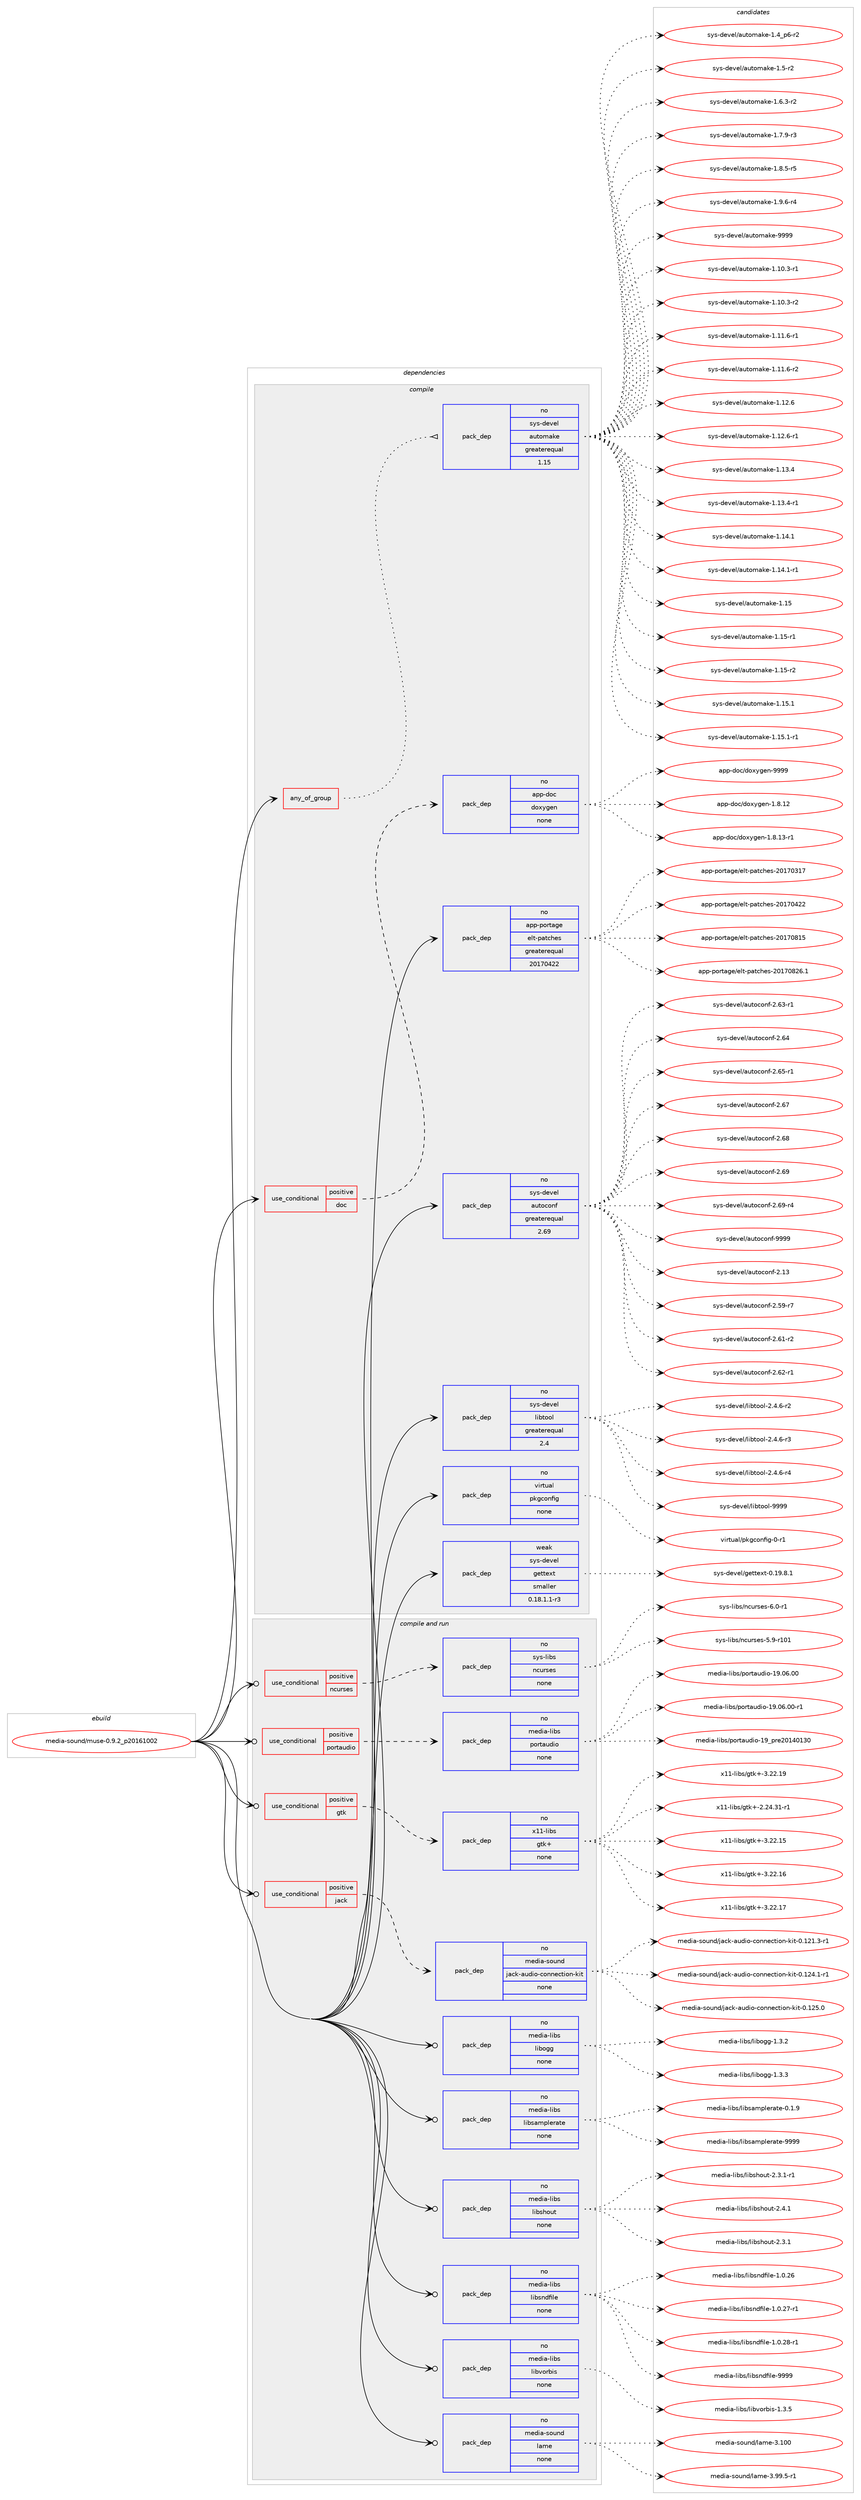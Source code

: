 digraph prolog {

# *************
# Graph options
# *************

newrank=true;
concentrate=true;
compound=true;
graph [rankdir=LR,fontname=Helvetica,fontsize=10,ranksep=1.5];#, ranksep=2.5, nodesep=0.2];
edge  [arrowhead=vee];
node  [fontname=Helvetica,fontsize=10];

# **********
# The ebuild
# **********

subgraph cluster_leftcol {
color=gray;
rank=same;
label=<<i>ebuild</i>>;
id [label="media-sound/muse-0.9.2_p20161002", color=red, width=4, href="../media-sound/muse-0.9.2_p20161002.svg"];
}

# ****************
# The dependencies
# ****************

subgraph cluster_midcol {
color=gray;
label=<<i>dependencies</i>>;
subgraph cluster_compile {
fillcolor="#eeeeee";
style=filled;
label=<<i>compile</i>>;
subgraph any6039 {
dependency384267 [label=<<TABLE BORDER="0" CELLBORDER="1" CELLSPACING="0" CELLPADDING="4"><TR><TD CELLPADDING="10">any_of_group</TD></TR></TABLE>>, shape=none, color=red];subgraph pack283746 {
dependency384268 [label=<<TABLE BORDER="0" CELLBORDER="1" CELLSPACING="0" CELLPADDING="4" WIDTH="220"><TR><TD ROWSPAN="6" CELLPADDING="30">pack_dep</TD></TR><TR><TD WIDTH="110">no</TD></TR><TR><TD>sys-devel</TD></TR><TR><TD>automake</TD></TR><TR><TD>greaterequal</TD></TR><TR><TD>1.15</TD></TR></TABLE>>, shape=none, color=blue];
}
dependency384267:e -> dependency384268:w [weight=20,style="dotted",arrowhead="oinv"];
}
id:e -> dependency384267:w [weight=20,style="solid",arrowhead="vee"];
subgraph cond94319 {
dependency384269 [label=<<TABLE BORDER="0" CELLBORDER="1" CELLSPACING="0" CELLPADDING="4"><TR><TD ROWSPAN="3" CELLPADDING="10">use_conditional</TD></TR><TR><TD>positive</TD></TR><TR><TD>doc</TD></TR></TABLE>>, shape=none, color=red];
subgraph pack283747 {
dependency384270 [label=<<TABLE BORDER="0" CELLBORDER="1" CELLSPACING="0" CELLPADDING="4" WIDTH="220"><TR><TD ROWSPAN="6" CELLPADDING="30">pack_dep</TD></TR><TR><TD WIDTH="110">no</TD></TR><TR><TD>app-doc</TD></TR><TR><TD>doxygen</TD></TR><TR><TD>none</TD></TR><TR><TD></TD></TR></TABLE>>, shape=none, color=blue];
}
dependency384269:e -> dependency384270:w [weight=20,style="dashed",arrowhead="vee"];
}
id:e -> dependency384269:w [weight=20,style="solid",arrowhead="vee"];
subgraph pack283748 {
dependency384271 [label=<<TABLE BORDER="0" CELLBORDER="1" CELLSPACING="0" CELLPADDING="4" WIDTH="220"><TR><TD ROWSPAN="6" CELLPADDING="30">pack_dep</TD></TR><TR><TD WIDTH="110">no</TD></TR><TR><TD>app-portage</TD></TR><TR><TD>elt-patches</TD></TR><TR><TD>greaterequal</TD></TR><TR><TD>20170422</TD></TR></TABLE>>, shape=none, color=blue];
}
id:e -> dependency384271:w [weight=20,style="solid",arrowhead="vee"];
subgraph pack283749 {
dependency384272 [label=<<TABLE BORDER="0" CELLBORDER="1" CELLSPACING="0" CELLPADDING="4" WIDTH="220"><TR><TD ROWSPAN="6" CELLPADDING="30">pack_dep</TD></TR><TR><TD WIDTH="110">no</TD></TR><TR><TD>sys-devel</TD></TR><TR><TD>autoconf</TD></TR><TR><TD>greaterequal</TD></TR><TR><TD>2.69</TD></TR></TABLE>>, shape=none, color=blue];
}
id:e -> dependency384272:w [weight=20,style="solid",arrowhead="vee"];
subgraph pack283750 {
dependency384273 [label=<<TABLE BORDER="0" CELLBORDER="1" CELLSPACING="0" CELLPADDING="4" WIDTH="220"><TR><TD ROWSPAN="6" CELLPADDING="30">pack_dep</TD></TR><TR><TD WIDTH="110">no</TD></TR><TR><TD>sys-devel</TD></TR><TR><TD>libtool</TD></TR><TR><TD>greaterequal</TD></TR><TR><TD>2.4</TD></TR></TABLE>>, shape=none, color=blue];
}
id:e -> dependency384273:w [weight=20,style="solid",arrowhead="vee"];
subgraph pack283751 {
dependency384274 [label=<<TABLE BORDER="0" CELLBORDER="1" CELLSPACING="0" CELLPADDING="4" WIDTH="220"><TR><TD ROWSPAN="6" CELLPADDING="30">pack_dep</TD></TR><TR><TD WIDTH="110">no</TD></TR><TR><TD>virtual</TD></TR><TR><TD>pkgconfig</TD></TR><TR><TD>none</TD></TR><TR><TD></TD></TR></TABLE>>, shape=none, color=blue];
}
id:e -> dependency384274:w [weight=20,style="solid",arrowhead="vee"];
subgraph pack283752 {
dependency384275 [label=<<TABLE BORDER="0" CELLBORDER="1" CELLSPACING="0" CELLPADDING="4" WIDTH="220"><TR><TD ROWSPAN="6" CELLPADDING="30">pack_dep</TD></TR><TR><TD WIDTH="110">weak</TD></TR><TR><TD>sys-devel</TD></TR><TR><TD>gettext</TD></TR><TR><TD>smaller</TD></TR><TR><TD>0.18.1.1-r3</TD></TR></TABLE>>, shape=none, color=blue];
}
id:e -> dependency384275:w [weight=20,style="solid",arrowhead="vee"];
}
subgraph cluster_compileandrun {
fillcolor="#eeeeee";
style=filled;
label=<<i>compile and run</i>>;
subgraph cond94320 {
dependency384276 [label=<<TABLE BORDER="0" CELLBORDER="1" CELLSPACING="0" CELLPADDING="4"><TR><TD ROWSPAN="3" CELLPADDING="10">use_conditional</TD></TR><TR><TD>positive</TD></TR><TR><TD>gtk</TD></TR></TABLE>>, shape=none, color=red];
subgraph pack283753 {
dependency384277 [label=<<TABLE BORDER="0" CELLBORDER="1" CELLSPACING="0" CELLPADDING="4" WIDTH="220"><TR><TD ROWSPAN="6" CELLPADDING="30">pack_dep</TD></TR><TR><TD WIDTH="110">no</TD></TR><TR><TD>x11-libs</TD></TR><TR><TD>gtk+</TD></TR><TR><TD>none</TD></TR><TR><TD></TD></TR></TABLE>>, shape=none, color=blue];
}
dependency384276:e -> dependency384277:w [weight=20,style="dashed",arrowhead="vee"];
}
id:e -> dependency384276:w [weight=20,style="solid",arrowhead="odotvee"];
subgraph cond94321 {
dependency384278 [label=<<TABLE BORDER="0" CELLBORDER="1" CELLSPACING="0" CELLPADDING="4"><TR><TD ROWSPAN="3" CELLPADDING="10">use_conditional</TD></TR><TR><TD>positive</TD></TR><TR><TD>jack</TD></TR></TABLE>>, shape=none, color=red];
subgraph pack283754 {
dependency384279 [label=<<TABLE BORDER="0" CELLBORDER="1" CELLSPACING="0" CELLPADDING="4" WIDTH="220"><TR><TD ROWSPAN="6" CELLPADDING="30">pack_dep</TD></TR><TR><TD WIDTH="110">no</TD></TR><TR><TD>media-sound</TD></TR><TR><TD>jack-audio-connection-kit</TD></TR><TR><TD>none</TD></TR><TR><TD></TD></TR></TABLE>>, shape=none, color=blue];
}
dependency384278:e -> dependency384279:w [weight=20,style="dashed",arrowhead="vee"];
}
id:e -> dependency384278:w [weight=20,style="solid",arrowhead="odotvee"];
subgraph cond94322 {
dependency384280 [label=<<TABLE BORDER="0" CELLBORDER="1" CELLSPACING="0" CELLPADDING="4"><TR><TD ROWSPAN="3" CELLPADDING="10">use_conditional</TD></TR><TR><TD>positive</TD></TR><TR><TD>ncurses</TD></TR></TABLE>>, shape=none, color=red];
subgraph pack283755 {
dependency384281 [label=<<TABLE BORDER="0" CELLBORDER="1" CELLSPACING="0" CELLPADDING="4" WIDTH="220"><TR><TD ROWSPAN="6" CELLPADDING="30">pack_dep</TD></TR><TR><TD WIDTH="110">no</TD></TR><TR><TD>sys-libs</TD></TR><TR><TD>ncurses</TD></TR><TR><TD>none</TD></TR><TR><TD></TD></TR></TABLE>>, shape=none, color=blue];
}
dependency384280:e -> dependency384281:w [weight=20,style="dashed",arrowhead="vee"];
}
id:e -> dependency384280:w [weight=20,style="solid",arrowhead="odotvee"];
subgraph cond94323 {
dependency384282 [label=<<TABLE BORDER="0" CELLBORDER="1" CELLSPACING="0" CELLPADDING="4"><TR><TD ROWSPAN="3" CELLPADDING="10">use_conditional</TD></TR><TR><TD>positive</TD></TR><TR><TD>portaudio</TD></TR></TABLE>>, shape=none, color=red];
subgraph pack283756 {
dependency384283 [label=<<TABLE BORDER="0" CELLBORDER="1" CELLSPACING="0" CELLPADDING="4" WIDTH="220"><TR><TD ROWSPAN="6" CELLPADDING="30">pack_dep</TD></TR><TR><TD WIDTH="110">no</TD></TR><TR><TD>media-libs</TD></TR><TR><TD>portaudio</TD></TR><TR><TD>none</TD></TR><TR><TD></TD></TR></TABLE>>, shape=none, color=blue];
}
dependency384282:e -> dependency384283:w [weight=20,style="dashed",arrowhead="vee"];
}
id:e -> dependency384282:w [weight=20,style="solid",arrowhead="odotvee"];
subgraph pack283757 {
dependency384284 [label=<<TABLE BORDER="0" CELLBORDER="1" CELLSPACING="0" CELLPADDING="4" WIDTH="220"><TR><TD ROWSPAN="6" CELLPADDING="30">pack_dep</TD></TR><TR><TD WIDTH="110">no</TD></TR><TR><TD>media-libs</TD></TR><TR><TD>libogg</TD></TR><TR><TD>none</TD></TR><TR><TD></TD></TR></TABLE>>, shape=none, color=blue];
}
id:e -> dependency384284:w [weight=20,style="solid",arrowhead="odotvee"];
subgraph pack283758 {
dependency384285 [label=<<TABLE BORDER="0" CELLBORDER="1" CELLSPACING="0" CELLPADDING="4" WIDTH="220"><TR><TD ROWSPAN="6" CELLPADDING="30">pack_dep</TD></TR><TR><TD WIDTH="110">no</TD></TR><TR><TD>media-libs</TD></TR><TR><TD>libsamplerate</TD></TR><TR><TD>none</TD></TR><TR><TD></TD></TR></TABLE>>, shape=none, color=blue];
}
id:e -> dependency384285:w [weight=20,style="solid",arrowhead="odotvee"];
subgraph pack283759 {
dependency384286 [label=<<TABLE BORDER="0" CELLBORDER="1" CELLSPACING="0" CELLPADDING="4" WIDTH="220"><TR><TD ROWSPAN="6" CELLPADDING="30">pack_dep</TD></TR><TR><TD WIDTH="110">no</TD></TR><TR><TD>media-libs</TD></TR><TR><TD>libshout</TD></TR><TR><TD>none</TD></TR><TR><TD></TD></TR></TABLE>>, shape=none, color=blue];
}
id:e -> dependency384286:w [weight=20,style="solid",arrowhead="odotvee"];
subgraph pack283760 {
dependency384287 [label=<<TABLE BORDER="0" CELLBORDER="1" CELLSPACING="0" CELLPADDING="4" WIDTH="220"><TR><TD ROWSPAN="6" CELLPADDING="30">pack_dep</TD></TR><TR><TD WIDTH="110">no</TD></TR><TR><TD>media-libs</TD></TR><TR><TD>libsndfile</TD></TR><TR><TD>none</TD></TR><TR><TD></TD></TR></TABLE>>, shape=none, color=blue];
}
id:e -> dependency384287:w [weight=20,style="solid",arrowhead="odotvee"];
subgraph pack283761 {
dependency384288 [label=<<TABLE BORDER="0" CELLBORDER="1" CELLSPACING="0" CELLPADDING="4" WIDTH="220"><TR><TD ROWSPAN="6" CELLPADDING="30">pack_dep</TD></TR><TR><TD WIDTH="110">no</TD></TR><TR><TD>media-libs</TD></TR><TR><TD>libvorbis</TD></TR><TR><TD>none</TD></TR><TR><TD></TD></TR></TABLE>>, shape=none, color=blue];
}
id:e -> dependency384288:w [weight=20,style="solid",arrowhead="odotvee"];
subgraph pack283762 {
dependency384289 [label=<<TABLE BORDER="0" CELLBORDER="1" CELLSPACING="0" CELLPADDING="4" WIDTH="220"><TR><TD ROWSPAN="6" CELLPADDING="30">pack_dep</TD></TR><TR><TD WIDTH="110">no</TD></TR><TR><TD>media-sound</TD></TR><TR><TD>lame</TD></TR><TR><TD>none</TD></TR><TR><TD></TD></TR></TABLE>>, shape=none, color=blue];
}
id:e -> dependency384289:w [weight=20,style="solid",arrowhead="odotvee"];
}
subgraph cluster_run {
fillcolor="#eeeeee";
style=filled;
label=<<i>run</i>>;
}
}

# **************
# The candidates
# **************

subgraph cluster_choices {
rank=same;
color=gray;
label=<<i>candidates</i>>;

subgraph choice283746 {
color=black;
nodesep=1;
choice11512111545100101118101108479711711611110997107101454946494846514511449 [label="sys-devel/automake-1.10.3-r1", color=red, width=4,href="../sys-devel/automake-1.10.3-r1.svg"];
choice11512111545100101118101108479711711611110997107101454946494846514511450 [label="sys-devel/automake-1.10.3-r2", color=red, width=4,href="../sys-devel/automake-1.10.3-r2.svg"];
choice11512111545100101118101108479711711611110997107101454946494946544511449 [label="sys-devel/automake-1.11.6-r1", color=red, width=4,href="../sys-devel/automake-1.11.6-r1.svg"];
choice11512111545100101118101108479711711611110997107101454946494946544511450 [label="sys-devel/automake-1.11.6-r2", color=red, width=4,href="../sys-devel/automake-1.11.6-r2.svg"];
choice1151211154510010111810110847971171161111099710710145494649504654 [label="sys-devel/automake-1.12.6", color=red, width=4,href="../sys-devel/automake-1.12.6.svg"];
choice11512111545100101118101108479711711611110997107101454946495046544511449 [label="sys-devel/automake-1.12.6-r1", color=red, width=4,href="../sys-devel/automake-1.12.6-r1.svg"];
choice1151211154510010111810110847971171161111099710710145494649514652 [label="sys-devel/automake-1.13.4", color=red, width=4,href="../sys-devel/automake-1.13.4.svg"];
choice11512111545100101118101108479711711611110997107101454946495146524511449 [label="sys-devel/automake-1.13.4-r1", color=red, width=4,href="../sys-devel/automake-1.13.4-r1.svg"];
choice1151211154510010111810110847971171161111099710710145494649524649 [label="sys-devel/automake-1.14.1", color=red, width=4,href="../sys-devel/automake-1.14.1.svg"];
choice11512111545100101118101108479711711611110997107101454946495246494511449 [label="sys-devel/automake-1.14.1-r1", color=red, width=4,href="../sys-devel/automake-1.14.1-r1.svg"];
choice115121115451001011181011084797117116111109971071014549464953 [label="sys-devel/automake-1.15", color=red, width=4,href="../sys-devel/automake-1.15.svg"];
choice1151211154510010111810110847971171161111099710710145494649534511449 [label="sys-devel/automake-1.15-r1", color=red, width=4,href="../sys-devel/automake-1.15-r1.svg"];
choice1151211154510010111810110847971171161111099710710145494649534511450 [label="sys-devel/automake-1.15-r2", color=red, width=4,href="../sys-devel/automake-1.15-r2.svg"];
choice1151211154510010111810110847971171161111099710710145494649534649 [label="sys-devel/automake-1.15.1", color=red, width=4,href="../sys-devel/automake-1.15.1.svg"];
choice11512111545100101118101108479711711611110997107101454946495346494511449 [label="sys-devel/automake-1.15.1-r1", color=red, width=4,href="../sys-devel/automake-1.15.1-r1.svg"];
choice115121115451001011181011084797117116111109971071014549465295112544511450 [label="sys-devel/automake-1.4_p6-r2", color=red, width=4,href="../sys-devel/automake-1.4_p6-r2.svg"];
choice11512111545100101118101108479711711611110997107101454946534511450 [label="sys-devel/automake-1.5-r2", color=red, width=4,href="../sys-devel/automake-1.5-r2.svg"];
choice115121115451001011181011084797117116111109971071014549465446514511450 [label="sys-devel/automake-1.6.3-r2", color=red, width=4,href="../sys-devel/automake-1.6.3-r2.svg"];
choice115121115451001011181011084797117116111109971071014549465546574511451 [label="sys-devel/automake-1.7.9-r3", color=red, width=4,href="../sys-devel/automake-1.7.9-r3.svg"];
choice115121115451001011181011084797117116111109971071014549465646534511453 [label="sys-devel/automake-1.8.5-r5", color=red, width=4,href="../sys-devel/automake-1.8.5-r5.svg"];
choice115121115451001011181011084797117116111109971071014549465746544511452 [label="sys-devel/automake-1.9.6-r4", color=red, width=4,href="../sys-devel/automake-1.9.6-r4.svg"];
choice115121115451001011181011084797117116111109971071014557575757 [label="sys-devel/automake-9999", color=red, width=4,href="../sys-devel/automake-9999.svg"];
dependency384268:e -> choice11512111545100101118101108479711711611110997107101454946494846514511449:w [style=dotted,weight="100"];
dependency384268:e -> choice11512111545100101118101108479711711611110997107101454946494846514511450:w [style=dotted,weight="100"];
dependency384268:e -> choice11512111545100101118101108479711711611110997107101454946494946544511449:w [style=dotted,weight="100"];
dependency384268:e -> choice11512111545100101118101108479711711611110997107101454946494946544511450:w [style=dotted,weight="100"];
dependency384268:e -> choice1151211154510010111810110847971171161111099710710145494649504654:w [style=dotted,weight="100"];
dependency384268:e -> choice11512111545100101118101108479711711611110997107101454946495046544511449:w [style=dotted,weight="100"];
dependency384268:e -> choice1151211154510010111810110847971171161111099710710145494649514652:w [style=dotted,weight="100"];
dependency384268:e -> choice11512111545100101118101108479711711611110997107101454946495146524511449:w [style=dotted,weight="100"];
dependency384268:e -> choice1151211154510010111810110847971171161111099710710145494649524649:w [style=dotted,weight="100"];
dependency384268:e -> choice11512111545100101118101108479711711611110997107101454946495246494511449:w [style=dotted,weight="100"];
dependency384268:e -> choice115121115451001011181011084797117116111109971071014549464953:w [style=dotted,weight="100"];
dependency384268:e -> choice1151211154510010111810110847971171161111099710710145494649534511449:w [style=dotted,weight="100"];
dependency384268:e -> choice1151211154510010111810110847971171161111099710710145494649534511450:w [style=dotted,weight="100"];
dependency384268:e -> choice1151211154510010111810110847971171161111099710710145494649534649:w [style=dotted,weight="100"];
dependency384268:e -> choice11512111545100101118101108479711711611110997107101454946495346494511449:w [style=dotted,weight="100"];
dependency384268:e -> choice115121115451001011181011084797117116111109971071014549465295112544511450:w [style=dotted,weight="100"];
dependency384268:e -> choice11512111545100101118101108479711711611110997107101454946534511450:w [style=dotted,weight="100"];
dependency384268:e -> choice115121115451001011181011084797117116111109971071014549465446514511450:w [style=dotted,weight="100"];
dependency384268:e -> choice115121115451001011181011084797117116111109971071014549465546574511451:w [style=dotted,weight="100"];
dependency384268:e -> choice115121115451001011181011084797117116111109971071014549465646534511453:w [style=dotted,weight="100"];
dependency384268:e -> choice115121115451001011181011084797117116111109971071014549465746544511452:w [style=dotted,weight="100"];
dependency384268:e -> choice115121115451001011181011084797117116111109971071014557575757:w [style=dotted,weight="100"];
}
subgraph choice283747 {
color=black;
nodesep=1;
choice9711211245100111994710011112012110310111045494656464950 [label="app-doc/doxygen-1.8.12", color=red, width=4,href="../app-doc/doxygen-1.8.12.svg"];
choice97112112451001119947100111120121103101110454946564649514511449 [label="app-doc/doxygen-1.8.13-r1", color=red, width=4,href="../app-doc/doxygen-1.8.13-r1.svg"];
choice971121124510011199471001111201211031011104557575757 [label="app-doc/doxygen-9999", color=red, width=4,href="../app-doc/doxygen-9999.svg"];
dependency384270:e -> choice9711211245100111994710011112012110310111045494656464950:w [style=dotted,weight="100"];
dependency384270:e -> choice97112112451001119947100111120121103101110454946564649514511449:w [style=dotted,weight="100"];
dependency384270:e -> choice971121124510011199471001111201211031011104557575757:w [style=dotted,weight="100"];
}
subgraph choice283748 {
color=black;
nodesep=1;
choice97112112451121111141169710310147101108116451129711699104101115455048495548514955 [label="app-portage/elt-patches-20170317", color=red, width=4,href="../app-portage/elt-patches-20170317.svg"];
choice97112112451121111141169710310147101108116451129711699104101115455048495548525050 [label="app-portage/elt-patches-20170422", color=red, width=4,href="../app-portage/elt-patches-20170422.svg"];
choice97112112451121111141169710310147101108116451129711699104101115455048495548564953 [label="app-portage/elt-patches-20170815", color=red, width=4,href="../app-portage/elt-patches-20170815.svg"];
choice971121124511211111411697103101471011081164511297116991041011154550484955485650544649 [label="app-portage/elt-patches-20170826.1", color=red, width=4,href="../app-portage/elt-patches-20170826.1.svg"];
dependency384271:e -> choice97112112451121111141169710310147101108116451129711699104101115455048495548514955:w [style=dotted,weight="100"];
dependency384271:e -> choice97112112451121111141169710310147101108116451129711699104101115455048495548525050:w [style=dotted,weight="100"];
dependency384271:e -> choice97112112451121111141169710310147101108116451129711699104101115455048495548564953:w [style=dotted,weight="100"];
dependency384271:e -> choice971121124511211111411697103101471011081164511297116991041011154550484955485650544649:w [style=dotted,weight="100"];
}
subgraph choice283749 {
color=black;
nodesep=1;
choice115121115451001011181011084797117116111991111101024550464951 [label="sys-devel/autoconf-2.13", color=red, width=4,href="../sys-devel/autoconf-2.13.svg"];
choice1151211154510010111810110847971171161119911111010245504653574511455 [label="sys-devel/autoconf-2.59-r7", color=red, width=4,href="../sys-devel/autoconf-2.59-r7.svg"];
choice1151211154510010111810110847971171161119911111010245504654494511450 [label="sys-devel/autoconf-2.61-r2", color=red, width=4,href="../sys-devel/autoconf-2.61-r2.svg"];
choice1151211154510010111810110847971171161119911111010245504654504511449 [label="sys-devel/autoconf-2.62-r1", color=red, width=4,href="../sys-devel/autoconf-2.62-r1.svg"];
choice1151211154510010111810110847971171161119911111010245504654514511449 [label="sys-devel/autoconf-2.63-r1", color=red, width=4,href="../sys-devel/autoconf-2.63-r1.svg"];
choice115121115451001011181011084797117116111991111101024550465452 [label="sys-devel/autoconf-2.64", color=red, width=4,href="../sys-devel/autoconf-2.64.svg"];
choice1151211154510010111810110847971171161119911111010245504654534511449 [label="sys-devel/autoconf-2.65-r1", color=red, width=4,href="../sys-devel/autoconf-2.65-r1.svg"];
choice115121115451001011181011084797117116111991111101024550465455 [label="sys-devel/autoconf-2.67", color=red, width=4,href="../sys-devel/autoconf-2.67.svg"];
choice115121115451001011181011084797117116111991111101024550465456 [label="sys-devel/autoconf-2.68", color=red, width=4,href="../sys-devel/autoconf-2.68.svg"];
choice115121115451001011181011084797117116111991111101024550465457 [label="sys-devel/autoconf-2.69", color=red, width=4,href="../sys-devel/autoconf-2.69.svg"];
choice1151211154510010111810110847971171161119911111010245504654574511452 [label="sys-devel/autoconf-2.69-r4", color=red, width=4,href="../sys-devel/autoconf-2.69-r4.svg"];
choice115121115451001011181011084797117116111991111101024557575757 [label="sys-devel/autoconf-9999", color=red, width=4,href="../sys-devel/autoconf-9999.svg"];
dependency384272:e -> choice115121115451001011181011084797117116111991111101024550464951:w [style=dotted,weight="100"];
dependency384272:e -> choice1151211154510010111810110847971171161119911111010245504653574511455:w [style=dotted,weight="100"];
dependency384272:e -> choice1151211154510010111810110847971171161119911111010245504654494511450:w [style=dotted,weight="100"];
dependency384272:e -> choice1151211154510010111810110847971171161119911111010245504654504511449:w [style=dotted,weight="100"];
dependency384272:e -> choice1151211154510010111810110847971171161119911111010245504654514511449:w [style=dotted,weight="100"];
dependency384272:e -> choice115121115451001011181011084797117116111991111101024550465452:w [style=dotted,weight="100"];
dependency384272:e -> choice1151211154510010111810110847971171161119911111010245504654534511449:w [style=dotted,weight="100"];
dependency384272:e -> choice115121115451001011181011084797117116111991111101024550465455:w [style=dotted,weight="100"];
dependency384272:e -> choice115121115451001011181011084797117116111991111101024550465456:w [style=dotted,weight="100"];
dependency384272:e -> choice115121115451001011181011084797117116111991111101024550465457:w [style=dotted,weight="100"];
dependency384272:e -> choice1151211154510010111810110847971171161119911111010245504654574511452:w [style=dotted,weight="100"];
dependency384272:e -> choice115121115451001011181011084797117116111991111101024557575757:w [style=dotted,weight="100"];
}
subgraph choice283750 {
color=black;
nodesep=1;
choice1151211154510010111810110847108105981161111111084550465246544511450 [label="sys-devel/libtool-2.4.6-r2", color=red, width=4,href="../sys-devel/libtool-2.4.6-r2.svg"];
choice1151211154510010111810110847108105981161111111084550465246544511451 [label="sys-devel/libtool-2.4.6-r3", color=red, width=4,href="../sys-devel/libtool-2.4.6-r3.svg"];
choice1151211154510010111810110847108105981161111111084550465246544511452 [label="sys-devel/libtool-2.4.6-r4", color=red, width=4,href="../sys-devel/libtool-2.4.6-r4.svg"];
choice1151211154510010111810110847108105981161111111084557575757 [label="sys-devel/libtool-9999", color=red, width=4,href="../sys-devel/libtool-9999.svg"];
dependency384273:e -> choice1151211154510010111810110847108105981161111111084550465246544511450:w [style=dotted,weight="100"];
dependency384273:e -> choice1151211154510010111810110847108105981161111111084550465246544511451:w [style=dotted,weight="100"];
dependency384273:e -> choice1151211154510010111810110847108105981161111111084550465246544511452:w [style=dotted,weight="100"];
dependency384273:e -> choice1151211154510010111810110847108105981161111111084557575757:w [style=dotted,weight="100"];
}
subgraph choice283751 {
color=black;
nodesep=1;
choice11810511411611797108471121071039911111010210510345484511449 [label="virtual/pkgconfig-0-r1", color=red, width=4,href="../virtual/pkgconfig-0-r1.svg"];
dependency384274:e -> choice11810511411611797108471121071039911111010210510345484511449:w [style=dotted,weight="100"];
}
subgraph choice283752 {
color=black;
nodesep=1;
choice1151211154510010111810110847103101116116101120116454846495746564649 [label="sys-devel/gettext-0.19.8.1", color=red, width=4,href="../sys-devel/gettext-0.19.8.1.svg"];
dependency384275:e -> choice1151211154510010111810110847103101116116101120116454846495746564649:w [style=dotted,weight="100"];
}
subgraph choice283753 {
color=black;
nodesep=1;
choice12049494510810598115471031161074345504650524651494511449 [label="x11-libs/gtk+-2.24.31-r1", color=red, width=4,href="../x11-libs/gtk+-2.24.31-r1.svg"];
choice1204949451081059811547103116107434551465050464953 [label="x11-libs/gtk+-3.22.15", color=red, width=4,href="../x11-libs/gtk+-3.22.15.svg"];
choice1204949451081059811547103116107434551465050464954 [label="x11-libs/gtk+-3.22.16", color=red, width=4,href="../x11-libs/gtk+-3.22.16.svg"];
choice1204949451081059811547103116107434551465050464955 [label="x11-libs/gtk+-3.22.17", color=red, width=4,href="../x11-libs/gtk+-3.22.17.svg"];
choice1204949451081059811547103116107434551465050464957 [label="x11-libs/gtk+-3.22.19", color=red, width=4,href="../x11-libs/gtk+-3.22.19.svg"];
dependency384277:e -> choice12049494510810598115471031161074345504650524651494511449:w [style=dotted,weight="100"];
dependency384277:e -> choice1204949451081059811547103116107434551465050464953:w [style=dotted,weight="100"];
dependency384277:e -> choice1204949451081059811547103116107434551465050464954:w [style=dotted,weight="100"];
dependency384277:e -> choice1204949451081059811547103116107434551465050464955:w [style=dotted,weight="100"];
dependency384277:e -> choice1204949451081059811547103116107434551465050464957:w [style=dotted,weight="100"];
}
subgraph choice283754 {
color=black;
nodesep=1;
choice109101100105974511511111711010047106979910745971171001051114599111110110101991161051111104510710511645484649504946514511449 [label="media-sound/jack-audio-connection-kit-0.121.3-r1", color=red, width=4,href="../media-sound/jack-audio-connection-kit-0.121.3-r1.svg"];
choice109101100105974511511111711010047106979910745971171001051114599111110110101991161051111104510710511645484649505246494511449 [label="media-sound/jack-audio-connection-kit-0.124.1-r1", color=red, width=4,href="../media-sound/jack-audio-connection-kit-0.124.1-r1.svg"];
choice10910110010597451151111171101004710697991074597117100105111459911111011010199116105111110451071051164548464950534648 [label="media-sound/jack-audio-connection-kit-0.125.0", color=red, width=4,href="../media-sound/jack-audio-connection-kit-0.125.0.svg"];
dependency384279:e -> choice109101100105974511511111711010047106979910745971171001051114599111110110101991161051111104510710511645484649504946514511449:w [style=dotted,weight="100"];
dependency384279:e -> choice109101100105974511511111711010047106979910745971171001051114599111110110101991161051111104510710511645484649505246494511449:w [style=dotted,weight="100"];
dependency384279:e -> choice10910110010597451151111171101004710697991074597117100105111459911111011010199116105111110451071051164548464950534648:w [style=dotted,weight="100"];
}
subgraph choice283755 {
color=black;
nodesep=1;
choice115121115451081059811547110991171141151011154553465745114494849 [label="sys-libs/ncurses-5.9-r101", color=red, width=4,href="../sys-libs/ncurses-5.9-r101.svg"];
choice11512111545108105981154711099117114115101115455446484511449 [label="sys-libs/ncurses-6.0-r1", color=red, width=4,href="../sys-libs/ncurses-6.0-r1.svg"];
dependency384281:e -> choice115121115451081059811547110991171141151011154553465745114494849:w [style=dotted,weight="100"];
dependency384281:e -> choice11512111545108105981154711099117114115101115455446484511449:w [style=dotted,weight="100"];
}
subgraph choice283756 {
color=black;
nodesep=1;
choice1091011001059745108105981154711211111411697117100105111454957464854464848 [label="media-libs/portaudio-19.06.00", color=red, width=4,href="../media-libs/portaudio-19.06.00.svg"];
choice10910110010597451081059811547112111114116971171001051114549574648544648484511449 [label="media-libs/portaudio-19.06.00-r1", color=red, width=4,href="../media-libs/portaudio-19.06.00-r1.svg"];
choice1091011001059745108105981154711211111411697117100105111454957951121141015048495248495148 [label="media-libs/portaudio-19_pre20140130", color=red, width=4,href="../media-libs/portaudio-19_pre20140130.svg"];
dependency384283:e -> choice1091011001059745108105981154711211111411697117100105111454957464854464848:w [style=dotted,weight="100"];
dependency384283:e -> choice10910110010597451081059811547112111114116971171001051114549574648544648484511449:w [style=dotted,weight="100"];
dependency384283:e -> choice1091011001059745108105981154711211111411697117100105111454957951121141015048495248495148:w [style=dotted,weight="100"];
}
subgraph choice283757 {
color=black;
nodesep=1;
choice1091011001059745108105981154710810598111103103454946514650 [label="media-libs/libogg-1.3.2", color=red, width=4,href="../media-libs/libogg-1.3.2.svg"];
choice1091011001059745108105981154710810598111103103454946514651 [label="media-libs/libogg-1.3.3", color=red, width=4,href="../media-libs/libogg-1.3.3.svg"];
dependency384284:e -> choice1091011001059745108105981154710810598111103103454946514650:w [style=dotted,weight="100"];
dependency384284:e -> choice1091011001059745108105981154710810598111103103454946514651:w [style=dotted,weight="100"];
}
subgraph choice283758 {
color=black;
nodesep=1;
choice10910110010597451081059811547108105981159710911210810111497116101454846494657 [label="media-libs/libsamplerate-0.1.9", color=red, width=4,href="../media-libs/libsamplerate-0.1.9.svg"];
choice109101100105974510810598115471081059811597109112108101114971161014557575757 [label="media-libs/libsamplerate-9999", color=red, width=4,href="../media-libs/libsamplerate-9999.svg"];
dependency384285:e -> choice10910110010597451081059811547108105981159710911210810111497116101454846494657:w [style=dotted,weight="100"];
dependency384285:e -> choice109101100105974510810598115471081059811597109112108101114971161014557575757:w [style=dotted,weight="100"];
}
subgraph choice283759 {
color=black;
nodesep=1;
choice1091011001059745108105981154710810598115104111117116455046514649 [label="media-libs/libshout-2.3.1", color=red, width=4,href="../media-libs/libshout-2.3.1.svg"];
choice10910110010597451081059811547108105981151041111171164550465146494511449 [label="media-libs/libshout-2.3.1-r1", color=red, width=4,href="../media-libs/libshout-2.3.1-r1.svg"];
choice1091011001059745108105981154710810598115104111117116455046524649 [label="media-libs/libshout-2.4.1", color=red, width=4,href="../media-libs/libshout-2.4.1.svg"];
dependency384286:e -> choice1091011001059745108105981154710810598115104111117116455046514649:w [style=dotted,weight="100"];
dependency384286:e -> choice10910110010597451081059811547108105981151041111171164550465146494511449:w [style=dotted,weight="100"];
dependency384286:e -> choice1091011001059745108105981154710810598115104111117116455046524649:w [style=dotted,weight="100"];
}
subgraph choice283760 {
color=black;
nodesep=1;
choice109101100105974510810598115471081059811511010010210510810145494648465054 [label="media-libs/libsndfile-1.0.26", color=red, width=4,href="../media-libs/libsndfile-1.0.26.svg"];
choice1091011001059745108105981154710810598115110100102105108101454946484650554511449 [label="media-libs/libsndfile-1.0.27-r1", color=red, width=4,href="../media-libs/libsndfile-1.0.27-r1.svg"];
choice1091011001059745108105981154710810598115110100102105108101454946484650564511449 [label="media-libs/libsndfile-1.0.28-r1", color=red, width=4,href="../media-libs/libsndfile-1.0.28-r1.svg"];
choice10910110010597451081059811547108105981151101001021051081014557575757 [label="media-libs/libsndfile-9999", color=red, width=4,href="../media-libs/libsndfile-9999.svg"];
dependency384287:e -> choice109101100105974510810598115471081059811511010010210510810145494648465054:w [style=dotted,weight="100"];
dependency384287:e -> choice1091011001059745108105981154710810598115110100102105108101454946484650554511449:w [style=dotted,weight="100"];
dependency384287:e -> choice1091011001059745108105981154710810598115110100102105108101454946484650564511449:w [style=dotted,weight="100"];
dependency384287:e -> choice10910110010597451081059811547108105981151101001021051081014557575757:w [style=dotted,weight="100"];
}
subgraph choice283761 {
color=black;
nodesep=1;
choice109101100105974510810598115471081059811811111498105115454946514653 [label="media-libs/libvorbis-1.3.5", color=red, width=4,href="../media-libs/libvorbis-1.3.5.svg"];
dependency384288:e -> choice109101100105974510810598115471081059811811111498105115454946514653:w [style=dotted,weight="100"];
}
subgraph choice283762 {
color=black;
nodesep=1;
choice10910110010597451151111171101004710897109101455146494848 [label="media-sound/lame-3.100", color=red, width=4,href="../media-sound/lame-3.100.svg"];
choice10910110010597451151111171101004710897109101455146575746534511449 [label="media-sound/lame-3.99.5-r1", color=red, width=4,href="../media-sound/lame-3.99.5-r1.svg"];
dependency384289:e -> choice10910110010597451151111171101004710897109101455146494848:w [style=dotted,weight="100"];
dependency384289:e -> choice10910110010597451151111171101004710897109101455146575746534511449:w [style=dotted,weight="100"];
}
}

}
